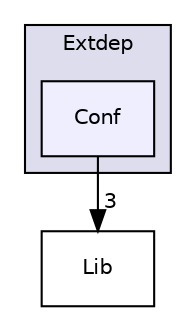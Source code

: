 digraph "Kineis/Extdep/Conf" {
  compound=true
  node [ fontsize="10", fontname="Helvetica"];
  edge [ labelfontsize="10", labelfontname="Helvetica"];
  subgraph clusterdir_e4bcde167f88f305238965282a0ab06e {
    graph [ bgcolor="#ddddee", pencolor="black", label="Extdep" fontname="Helvetica", fontsize="10", URL="dir_e4bcde167f88f305238965282a0ab06e.html"]
  dir_b8b18822a774fad16818b672d6e0daf5 [shape=box, label="Conf", style="filled", fillcolor="#eeeeff", pencolor="black", URL="dir_b8b18822a774fad16818b672d6e0daf5.html"];
  }
  dir_8bac7462668d86a984d2ee5977e3cf6a [shape=box label="Lib" URL="dir_8bac7462668d86a984d2ee5977e3cf6a.html"];
  dir_b8b18822a774fad16818b672d6e0daf5->dir_8bac7462668d86a984d2ee5977e3cf6a [headlabel="3", labeldistance=1.5 headhref="dir_000006_000011.html"];
}

